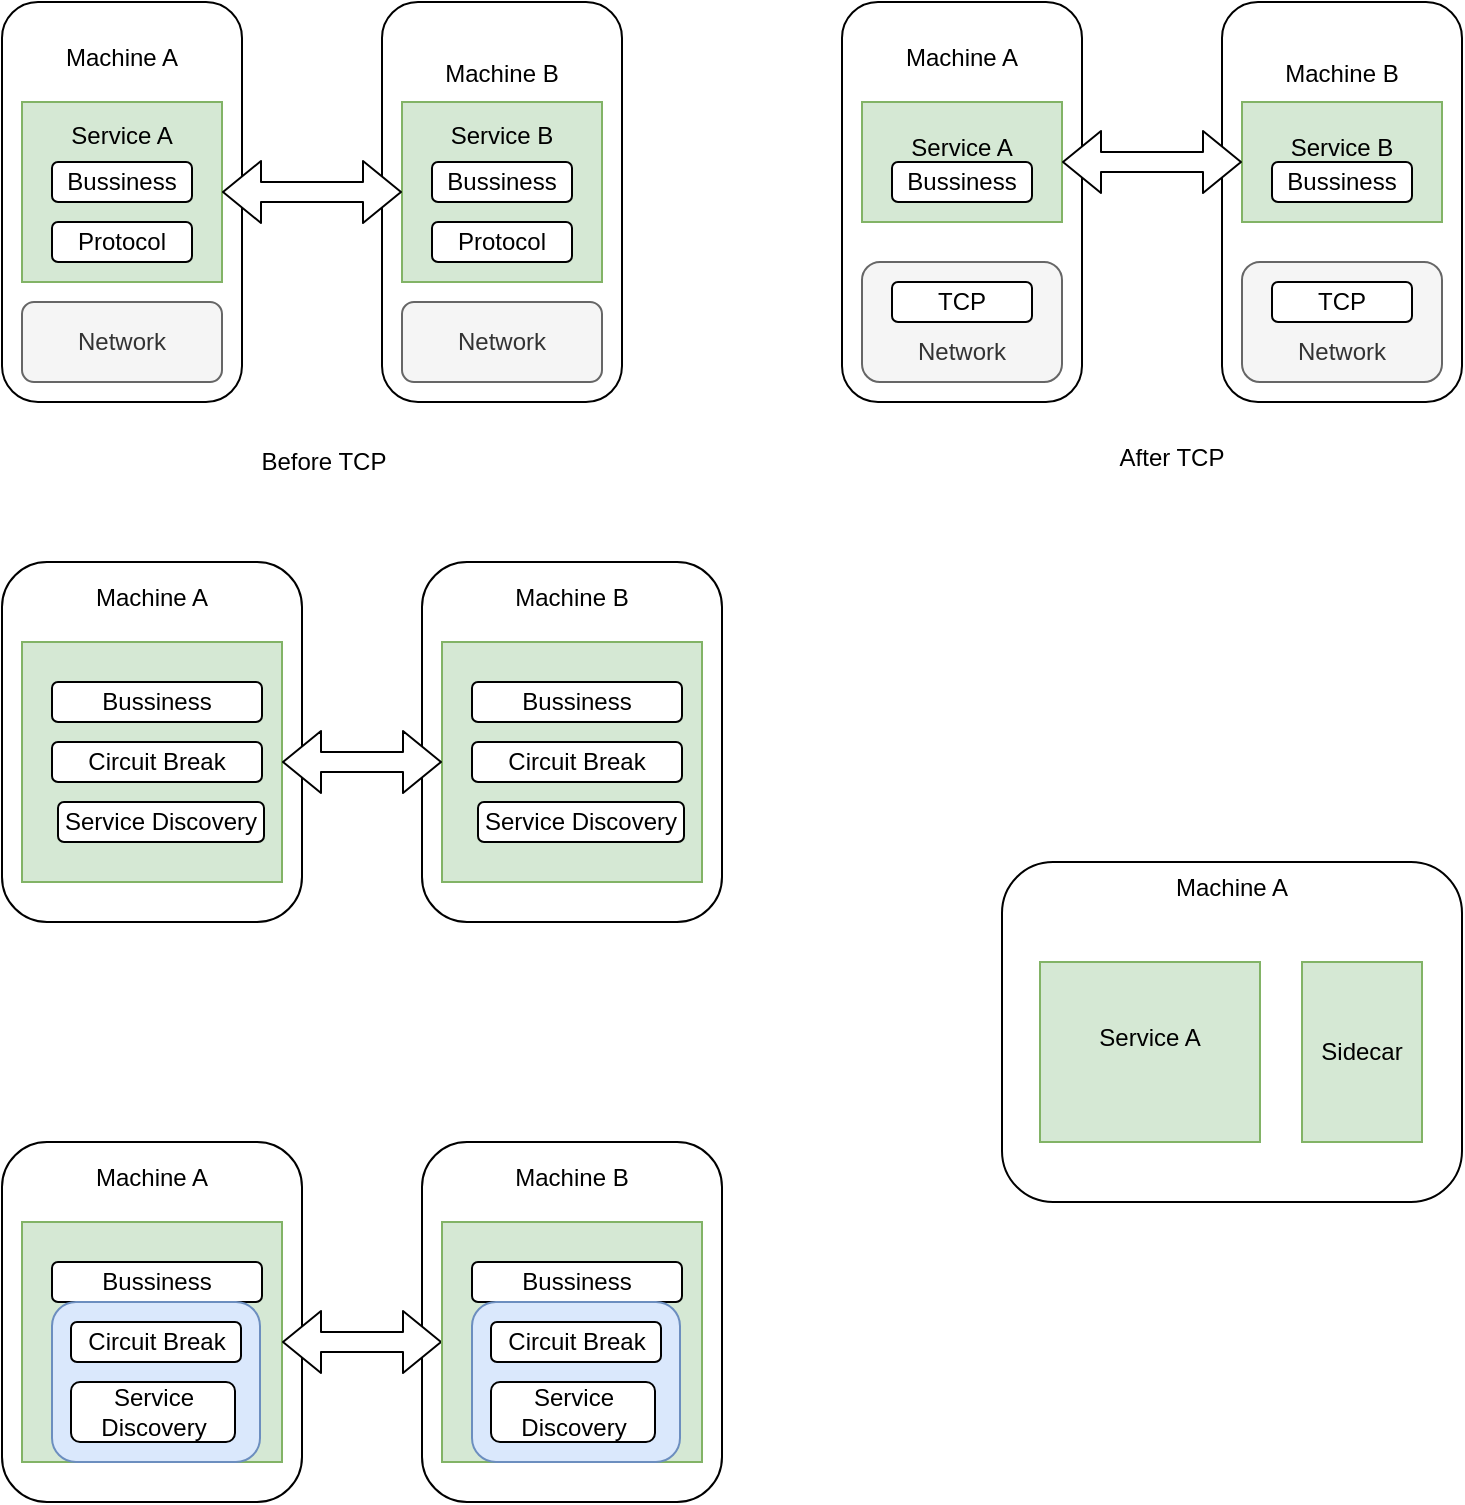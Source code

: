 <mxfile version="11.1.4" type="github"><diagram id="9D0XJ5tNKnaAbQ8ZIgTf" name="Page-1"><mxGraphModel dx="2066" dy="1058" grid="1" gridSize="10" guides="1" tooltips="1" connect="1" arrows="1" fold="1" page="1" pageScale="1" pageWidth="850" pageHeight="1100" math="0" shadow="0"><root><mxCell id="0"/><mxCell id="1" parent="0"/><mxCell id="jwKUHOTHsRS9ENeguk6t-1" value="Machine A&lt;br&gt;&lt;br&gt;&lt;br&gt;&lt;br&gt;&lt;br&gt;&lt;br&gt;&lt;br&gt;&lt;br&gt;&lt;br&gt;&lt;br&gt;&lt;br&gt;" style="rounded=1;whiteSpace=wrap;html=1;" vertex="1" parent="1"><mxGeometry x="200" y="280" width="120" height="200" as="geometry"/></mxCell><mxCell id="jwKUHOTHsRS9ENeguk6t-3" value="Service A&lt;br&gt;&lt;br&gt;&lt;br&gt;&lt;br&gt;&lt;br&gt;" style="rounded=0;whiteSpace=wrap;html=1;fillColor=#d5e8d4;strokeColor=#82b366;" vertex="1" parent="1"><mxGeometry x="210" y="330" width="100" height="90" as="geometry"/></mxCell><mxCell id="jwKUHOTHsRS9ENeguk6t-4" value="Bussiness" style="rounded=1;whiteSpace=wrap;html=1;" vertex="1" parent="1"><mxGeometry x="225" y="360" width="70" height="20" as="geometry"/></mxCell><mxCell id="jwKUHOTHsRS9ENeguk6t-5" value="Network" style="rounded=1;whiteSpace=wrap;html=1;fillColor=#f5f5f5;strokeColor=#666666;fontColor=#333333;" vertex="1" parent="1"><mxGeometry x="210" y="430" width="100" height="40" as="geometry"/></mxCell><mxCell id="jwKUHOTHsRS9ENeguk6t-6" value="Protocol" style="rounded=1;whiteSpace=wrap;html=1;" vertex="1" parent="1"><mxGeometry x="225" y="390" width="70" height="20" as="geometry"/></mxCell><mxCell id="jwKUHOTHsRS9ENeguk6t-7" value="Machine B&lt;br&gt;&lt;br&gt;&lt;br&gt;&lt;br&gt;&lt;br&gt;&lt;br&gt;&lt;br&gt;&lt;br&gt;&lt;br&gt;&lt;br&gt;" style="rounded=1;whiteSpace=wrap;html=1;" vertex="1" parent="1"><mxGeometry x="390" y="280" width="120" height="200" as="geometry"/></mxCell><mxCell id="jwKUHOTHsRS9ENeguk6t-8" value="Service B&lt;br&gt;&lt;br&gt;&lt;br&gt;&lt;br&gt;&lt;br&gt;" style="rounded=0;whiteSpace=wrap;html=1;fillColor=#d5e8d4;strokeColor=#82b366;" vertex="1" parent="1"><mxGeometry x="400" y="330" width="100" height="90" as="geometry"/></mxCell><mxCell id="jwKUHOTHsRS9ENeguk6t-9" value="Bussiness" style="rounded=1;whiteSpace=wrap;html=1;" vertex="1" parent="1"><mxGeometry x="415" y="360" width="70" height="20" as="geometry"/></mxCell><mxCell id="jwKUHOTHsRS9ENeguk6t-10" value="Network" style="rounded=1;whiteSpace=wrap;html=1;fillColor=#f5f5f5;strokeColor=#666666;fontColor=#333333;" vertex="1" parent="1"><mxGeometry x="400" y="430" width="100" height="40" as="geometry"/></mxCell><mxCell id="jwKUHOTHsRS9ENeguk6t-11" value="Protocol" style="rounded=1;whiteSpace=wrap;html=1;" vertex="1" parent="1"><mxGeometry x="415" y="390" width="70" height="20" as="geometry"/></mxCell><mxCell id="jwKUHOTHsRS9ENeguk6t-12" value="" style="shape=flexArrow;endArrow=classic;startArrow=classic;html=1;entryX=0;entryY=0.5;entryDx=0;entryDy=0;exitX=1;exitY=0.5;exitDx=0;exitDy=0;shadow=0;comic=0;fillColor=#ffffff;" edge="1" parent="1" source="jwKUHOTHsRS9ENeguk6t-3" target="jwKUHOTHsRS9ENeguk6t-8"><mxGeometry width="50" height="50" relative="1" as="geometry"><mxPoint x="330" y="400" as="sourcePoint"/><mxPoint x="380" y="350" as="targetPoint"/></mxGeometry></mxCell><mxCell id="jwKUHOTHsRS9ENeguk6t-14" value="Machine A&lt;br&gt;&lt;br&gt;&lt;br&gt;&lt;br&gt;&lt;br&gt;&lt;br&gt;&lt;br&gt;&lt;br&gt;&lt;br&gt;&lt;br&gt;&lt;br&gt;" style="rounded=1;whiteSpace=wrap;html=1;" vertex="1" parent="1"><mxGeometry x="620" y="280" width="120" height="200" as="geometry"/></mxCell><mxCell id="jwKUHOTHsRS9ENeguk6t-15" value="Service A&lt;br&gt;&lt;br&gt;" style="rounded=0;whiteSpace=wrap;html=1;fillColor=#d5e8d4;strokeColor=#82b366;" vertex="1" parent="1"><mxGeometry x="630" y="330" width="100" height="60" as="geometry"/></mxCell><mxCell id="jwKUHOTHsRS9ENeguk6t-16" value="Bussiness" style="rounded=1;whiteSpace=wrap;html=1;" vertex="1" parent="1"><mxGeometry x="645" y="360" width="70" height="20" as="geometry"/></mxCell><mxCell id="jwKUHOTHsRS9ENeguk6t-17" value="&lt;br&gt;&lt;br&gt;Network" style="rounded=1;whiteSpace=wrap;html=1;fillColor=#f5f5f5;strokeColor=#666666;fontColor=#333333;" vertex="1" parent="1"><mxGeometry x="630" y="410" width="100" height="60" as="geometry"/></mxCell><mxCell id="jwKUHOTHsRS9ENeguk6t-18" value="TCP" style="rounded=1;whiteSpace=wrap;html=1;" vertex="1" parent="1"><mxGeometry x="645" y="420" width="70" height="20" as="geometry"/></mxCell><mxCell id="jwKUHOTHsRS9ENeguk6t-25" value="Machine B&lt;br&gt;&lt;br&gt;&lt;br&gt;&lt;br&gt;&lt;br&gt;&lt;br&gt;&lt;br&gt;&lt;br&gt;&lt;br&gt;&lt;br&gt;" style="rounded=1;whiteSpace=wrap;html=1;" vertex="1" parent="1"><mxGeometry x="810" y="280" width="120" height="200" as="geometry"/></mxCell><mxCell id="jwKUHOTHsRS9ENeguk6t-26" value="Service B&lt;br&gt;&lt;br&gt;" style="rounded=0;whiteSpace=wrap;html=1;fillColor=#d5e8d4;strokeColor=#82b366;" vertex="1" parent="1"><mxGeometry x="820" y="330" width="100" height="60" as="geometry"/></mxCell><mxCell id="jwKUHOTHsRS9ENeguk6t-27" value="Bussiness" style="rounded=1;whiteSpace=wrap;html=1;" vertex="1" parent="1"><mxGeometry x="835" y="360" width="70" height="20" as="geometry"/></mxCell><mxCell id="jwKUHOTHsRS9ENeguk6t-28" value="&lt;br&gt;&lt;br&gt;Network" style="rounded=1;whiteSpace=wrap;html=1;fillColor=#f5f5f5;strokeColor=#666666;fontColor=#333333;" vertex="1" parent="1"><mxGeometry x="820" y="410" width="100" height="60" as="geometry"/></mxCell><mxCell id="jwKUHOTHsRS9ENeguk6t-29" value="TCP" style="rounded=1;whiteSpace=wrap;html=1;" vertex="1" parent="1"><mxGeometry x="835" y="420" width="70" height="20" as="geometry"/></mxCell><mxCell id="jwKUHOTHsRS9ENeguk6t-24" value="" style="shape=flexArrow;endArrow=classic;startArrow=classic;html=1;entryX=0;entryY=0.5;entryDx=0;entryDy=0;exitX=1;exitY=0.5;exitDx=0;exitDy=0;shadow=0;comic=0;fillColor=#ffffff;" edge="1" parent="1" source="jwKUHOTHsRS9ENeguk6t-15" target="jwKUHOTHsRS9ENeguk6t-26"><mxGeometry width="50" height="50" relative="1" as="geometry"><mxPoint x="750" y="400" as="sourcePoint"/><mxPoint x="820" y="375" as="targetPoint"/></mxGeometry></mxCell><mxCell id="jwKUHOTHsRS9ENeguk6t-30" value="Before TCP" style="text;html=1;strokeColor=none;fillColor=none;align=center;verticalAlign=middle;whiteSpace=wrap;rounded=0;" vertex="1" parent="1"><mxGeometry x="296" y="500" width="130" height="20" as="geometry"/></mxCell><mxCell id="jwKUHOTHsRS9ENeguk6t-31" value="After TCP" style="text;html=1;strokeColor=none;fillColor=none;align=center;verticalAlign=middle;whiteSpace=wrap;rounded=0;" vertex="1" parent="1"><mxGeometry x="720" y="498" width="130" height="20" as="geometry"/></mxCell><mxCell id="jwKUHOTHsRS9ENeguk6t-38" value="Machine B&lt;br&gt;&lt;br&gt;&lt;br&gt;&lt;br&gt;&lt;br&gt;&lt;br&gt;&lt;br&gt;&lt;br&gt;&lt;br&gt;&lt;br&gt;&lt;br&gt;" style="rounded=1;whiteSpace=wrap;html=1;" vertex="1" parent="1"><mxGeometry x="410" y="560" width="150" height="180" as="geometry"/></mxCell><mxCell id="jwKUHOTHsRS9ENeguk6t-39" value="Service B&lt;br&gt;&lt;br&gt;&lt;br&gt;&lt;br&gt;&lt;br&gt;" style="rounded=0;whiteSpace=wrap;html=1;fillColor=#d5e8d4;strokeColor=#82b366;" vertex="1" parent="1"><mxGeometry x="420" y="600" width="130" height="120" as="geometry"/></mxCell><mxCell id="jwKUHOTHsRS9ENeguk6t-40" value="Bussiness" style="rounded=1;whiteSpace=wrap;html=1;" vertex="1" parent="1"><mxGeometry x="435" y="620" width="105" height="20" as="geometry"/></mxCell><mxCell id="jwKUHOTHsRS9ENeguk6t-42" value="Circuit Break" style="rounded=1;whiteSpace=wrap;html=1;" vertex="1" parent="1"><mxGeometry x="435" y="650" width="105" height="20" as="geometry"/></mxCell><mxCell id="jwKUHOTHsRS9ENeguk6t-44" value="Service Discovery" style="rounded=1;whiteSpace=wrap;html=1;" vertex="1" parent="1"><mxGeometry x="438" y="680" width="103" height="20" as="geometry"/></mxCell><mxCell id="jwKUHOTHsRS9ENeguk6t-45" value="Machine A&lt;br&gt;&lt;br&gt;&lt;br&gt;&lt;br&gt;&lt;br&gt;&lt;br&gt;&lt;br&gt;&lt;br&gt;&lt;br&gt;&lt;br&gt;&lt;br&gt;" style="rounded=1;whiteSpace=wrap;html=1;" vertex="1" parent="1"><mxGeometry x="200" y="560" width="150" height="180" as="geometry"/></mxCell><mxCell id="jwKUHOTHsRS9ENeguk6t-46" value="Service B&lt;br&gt;&lt;br&gt;&lt;br&gt;&lt;br&gt;&lt;br&gt;" style="rounded=0;whiteSpace=wrap;html=1;fillColor=#d5e8d4;strokeColor=#82b366;" vertex="1" parent="1"><mxGeometry x="210" y="600" width="130" height="120" as="geometry"/></mxCell><mxCell id="jwKUHOTHsRS9ENeguk6t-47" value="Bussiness" style="rounded=1;whiteSpace=wrap;html=1;" vertex="1" parent="1"><mxGeometry x="225" y="620" width="105" height="20" as="geometry"/></mxCell><mxCell id="jwKUHOTHsRS9ENeguk6t-48" value="Circuit Break" style="rounded=1;whiteSpace=wrap;html=1;" vertex="1" parent="1"><mxGeometry x="225" y="650" width="105" height="20" as="geometry"/></mxCell><mxCell id="jwKUHOTHsRS9ENeguk6t-49" value="Service Discovery" style="rounded=1;whiteSpace=wrap;html=1;" vertex="1" parent="1"><mxGeometry x="228" y="680" width="103" height="20" as="geometry"/></mxCell><mxCell id="jwKUHOTHsRS9ENeguk6t-43" value="" style="shape=flexArrow;endArrow=classic;startArrow=classic;html=1;entryX=0;entryY=0.5;entryDx=0;entryDy=0;exitX=1;exitY=0.5;exitDx=0;exitDy=0;shadow=0;comic=0;fillColor=#ffffff;" edge="1" parent="1" source="jwKUHOTHsRS9ENeguk6t-46" target="jwKUHOTHsRS9ENeguk6t-39"><mxGeometry width="50" height="50" relative="1" as="geometry"><mxPoint x="330" y="655" as="sourcePoint"/><mxPoint x="400" y="610" as="targetPoint"/></mxGeometry></mxCell><mxCell id="jwKUHOTHsRS9ENeguk6t-50" value="Machine B&lt;br&gt;&lt;br&gt;&lt;br&gt;&lt;br&gt;&lt;br&gt;&lt;br&gt;&lt;br&gt;&lt;br&gt;&lt;br&gt;&lt;br&gt;&lt;br&gt;" style="rounded=1;whiteSpace=wrap;html=1;" vertex="1" parent="1"><mxGeometry x="410" y="850" width="150" height="180" as="geometry"/></mxCell><mxCell id="jwKUHOTHsRS9ENeguk6t-55" value="Machine A&lt;br&gt;&lt;br&gt;&lt;br&gt;&lt;br&gt;&lt;br&gt;&lt;br&gt;&lt;br&gt;&lt;br&gt;&lt;br&gt;&lt;br&gt;&lt;br&gt;" style="rounded=1;whiteSpace=wrap;html=1;" vertex="1" parent="1"><mxGeometry x="200" y="850" width="150" height="180" as="geometry"/></mxCell><mxCell id="jwKUHOTHsRS9ENeguk6t-56" value="Service B&lt;br&gt;&lt;br&gt;&lt;br&gt;&lt;br&gt;&lt;br&gt;" style="rounded=0;whiteSpace=wrap;html=1;fillColor=#d5e8d4;strokeColor=#82b366;" vertex="1" parent="1"><mxGeometry x="210" y="890" width="130" height="120" as="geometry"/></mxCell><mxCell id="jwKUHOTHsRS9ENeguk6t-57" value="Bussiness" style="rounded=1;whiteSpace=wrap;html=1;" vertex="1" parent="1"><mxGeometry x="225" y="910" width="105" height="20" as="geometry"/></mxCell><mxCell id="jwKUHOTHsRS9ENeguk6t-60" value="" style="shape=flexArrow;endArrow=classic;startArrow=classic;html=1;entryX=0;entryY=0.5;entryDx=0;entryDy=0;exitX=1;exitY=0.5;exitDx=0;exitDy=0;shadow=0;comic=0;fillColor=#ffffff;" edge="1" parent="1" source="jwKUHOTHsRS9ENeguk6t-56"><mxGeometry width="50" height="50" relative="1" as="geometry"><mxPoint x="330" y="945" as="sourcePoint"/><mxPoint x="420" y="950" as="targetPoint"/></mxGeometry></mxCell><mxCell id="jwKUHOTHsRS9ENeguk6t-63" value="" style="rounded=1;whiteSpace=wrap;html=1;fillColor=#dae8fc;strokeColor=#6c8ebf;" vertex="1" parent="1"><mxGeometry x="225" y="930" width="104" height="80" as="geometry"/></mxCell><mxCell id="jwKUHOTHsRS9ENeguk6t-58" value="Circuit Break" style="rounded=1;whiteSpace=wrap;html=1;" vertex="1" parent="1"><mxGeometry x="234.5" y="940" width="85" height="20" as="geometry"/></mxCell><mxCell id="jwKUHOTHsRS9ENeguk6t-59" value="Service Discovery" style="rounded=1;whiteSpace=wrap;html=1;" vertex="1" parent="1"><mxGeometry x="234.5" y="970" width="82" height="30" as="geometry"/></mxCell><mxCell id="jwKUHOTHsRS9ENeguk6t-64" value="Service B&lt;br&gt;&lt;br&gt;&lt;br&gt;&lt;br&gt;&lt;br&gt;" style="rounded=0;whiteSpace=wrap;html=1;fillColor=#d5e8d4;strokeColor=#82b366;" vertex="1" parent="1"><mxGeometry x="420" y="890" width="130" height="120" as="geometry"/></mxCell><mxCell id="jwKUHOTHsRS9ENeguk6t-65" value="Bussiness" style="rounded=1;whiteSpace=wrap;html=1;" vertex="1" parent="1"><mxGeometry x="435" y="910" width="105" height="20" as="geometry"/></mxCell><mxCell id="jwKUHOTHsRS9ENeguk6t-66" value="" style="rounded=1;whiteSpace=wrap;html=1;fillColor=#dae8fc;strokeColor=#6c8ebf;" vertex="1" parent="1"><mxGeometry x="435" y="930" width="104" height="80" as="geometry"/></mxCell><mxCell id="jwKUHOTHsRS9ENeguk6t-67" value="Circuit Break" style="rounded=1;whiteSpace=wrap;html=1;" vertex="1" parent="1"><mxGeometry x="444.5" y="940" width="85" height="20" as="geometry"/></mxCell><mxCell id="jwKUHOTHsRS9ENeguk6t-68" value="Service Discovery" style="rounded=1;whiteSpace=wrap;html=1;" vertex="1" parent="1"><mxGeometry x="444.5" y="970" width="82" height="30" as="geometry"/></mxCell><mxCell id="jwKUHOTHsRS9ENeguk6t-69" value="Machine A&lt;br&gt;&lt;br&gt;&lt;br&gt;&lt;br&gt;&lt;br&gt;&lt;br&gt;&lt;br&gt;&lt;br&gt;&lt;br&gt;&lt;br&gt;&lt;br&gt;" style="rounded=1;whiteSpace=wrap;html=1;" vertex="1" parent="1"><mxGeometry x="700" y="710" width="230" height="170" as="geometry"/></mxCell><mxCell id="jwKUHOTHsRS9ENeguk6t-70" value="Service A&lt;br&gt;&lt;br&gt;" style="rounded=0;whiteSpace=wrap;html=1;fillColor=#d5e8d4;strokeColor=#82b366;" vertex="1" parent="1"><mxGeometry x="719" y="760" width="110" height="90" as="geometry"/></mxCell><mxCell id="jwKUHOTHsRS9ENeguk6t-80" style="edgeStyle=orthogonalEdgeStyle;rounded=0;comic=0;orthogonalLoop=1;jettySize=auto;html=1;exitX=0.5;exitY=1;exitDx=0;exitDy=0;shadow=0;fillColor=#ffffff;opacity=0;" edge="1" parent="1" source="jwKUHOTHsRS9ENeguk6t-69" target="jwKUHOTHsRS9ENeguk6t-69"><mxGeometry relative="1" as="geometry"/></mxCell><mxCell id="jwKUHOTHsRS9ENeguk6t-81" value="Sidecar" style="rounded=0;whiteSpace=wrap;html=1;fillColor=#d5e8d4;strokeColor=#82b366;" vertex="1" parent="1"><mxGeometry x="850" y="760" width="60" height="90" as="geometry"/></mxCell><mxCell id="jwKUHOTHsRS9ENeguk6t-82" value="" style="endArrow=classic;startArrow=classic;html=1;shadow=0;fillColor=#ffffff;opacity=0;exitX=1;exitY=0.5;exitDx=0;exitDy=0;" edge="1" parent="1" source="jwKUHOTHsRS9ENeguk6t-70"><mxGeometry width="50" height="50" relative="1" as="geometry"><mxPoint x="810" y="860" as="sourcePoint"/><mxPoint x="850" y="805" as="targetPoint"/></mxGeometry></mxCell><mxCell id="jwKUHOTHsRS9ENeguk6t-84" value="" style="endArrow=classic;startArrow=classic;html=1;shadow=0;strokeColor=#001DBC;fillColor=#0050ef;opacity=0;rounded=1;" edge="1" parent="1"><mxGeometry width="50" height="50" relative="1" as="geometry"><mxPoint x="660" y="920" as="sourcePoint"/><mxPoint x="710" y="870" as="targetPoint"/></mxGeometry></mxCell><mxCell id="jwKUHOTHsRS9ENeguk6t-86" value="" style="shape=flexArrow;endArrow=classic;startArrow=classic;html=1;shadow=0;strokeColor=#000000;fillColor=#ffffff;opacity=0;" edge="1" parent="1"><mxGeometry width="50" height="50" relative="1" as="geometry"><mxPoint x="550" y="810" as="sourcePoint"/><mxPoint x="600" y="760" as="targetPoint"/></mxGeometry></mxCell></root></mxGraphModel></diagram></mxfile>